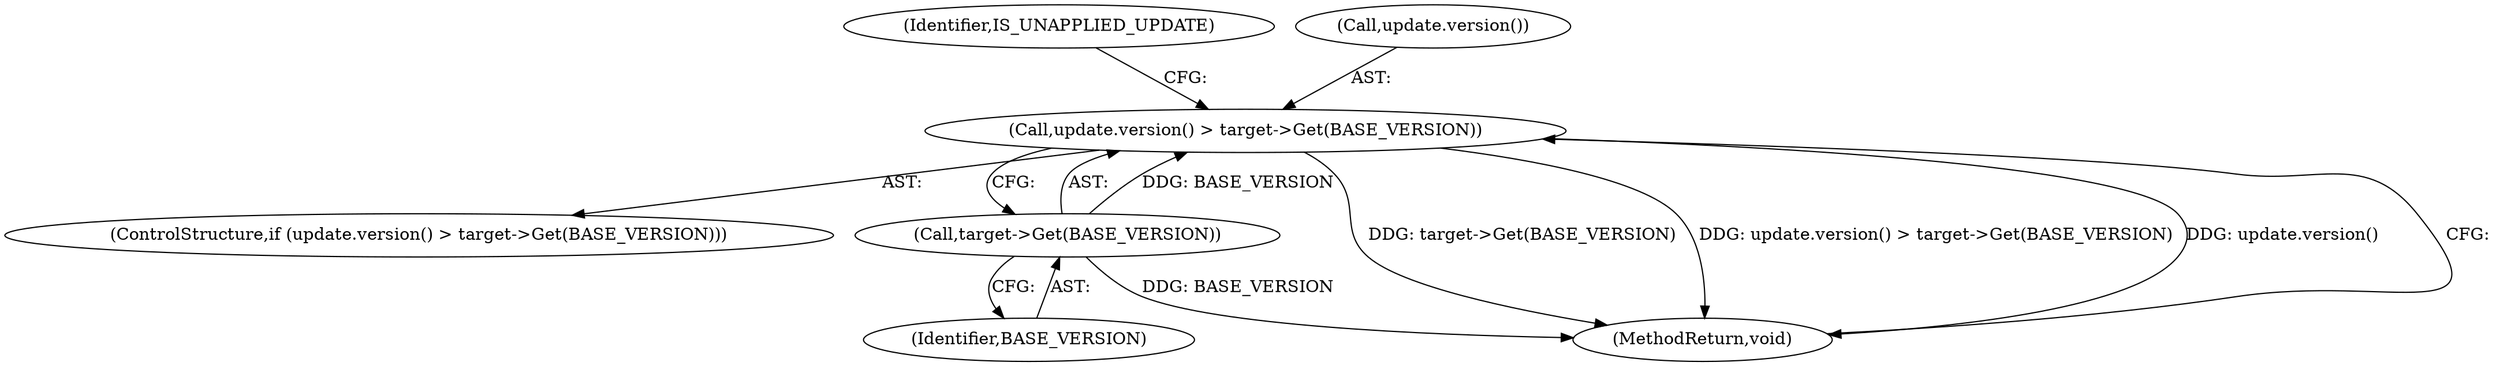 digraph "0_Chrome_19190765882e272a6a2162c89acdb29110f7e3cf_6@API" {
"1000219" [label="(Call,update.version() > target->Get(BASE_VERSION))"];
"1000221" [label="(Call,target->Get(BASE_VERSION))"];
"1000222" [label="(Identifier,BASE_VERSION)"];
"1000225" [label="(Identifier,IS_UNAPPLIED_UPDATE)"];
"1000218" [label="(ControlStructure,if (update.version() > target->Get(BASE_VERSION)))"];
"1000221" [label="(Call,target->Get(BASE_VERSION))"];
"1000227" [label="(MethodReturn,void)"];
"1000219" [label="(Call,update.version() > target->Get(BASE_VERSION))"];
"1000220" [label="(Call,update.version())"];
"1000219" -> "1000218"  [label="AST: "];
"1000219" -> "1000221"  [label="CFG: "];
"1000220" -> "1000219"  [label="AST: "];
"1000221" -> "1000219"  [label="AST: "];
"1000225" -> "1000219"  [label="CFG: "];
"1000227" -> "1000219"  [label="CFG: "];
"1000219" -> "1000227"  [label="DDG: target->Get(BASE_VERSION)"];
"1000219" -> "1000227"  [label="DDG: update.version() > target->Get(BASE_VERSION)"];
"1000219" -> "1000227"  [label="DDG: update.version()"];
"1000221" -> "1000219"  [label="DDG: BASE_VERSION"];
"1000221" -> "1000222"  [label="CFG: "];
"1000222" -> "1000221"  [label="AST: "];
"1000221" -> "1000227"  [label="DDG: BASE_VERSION"];
}

